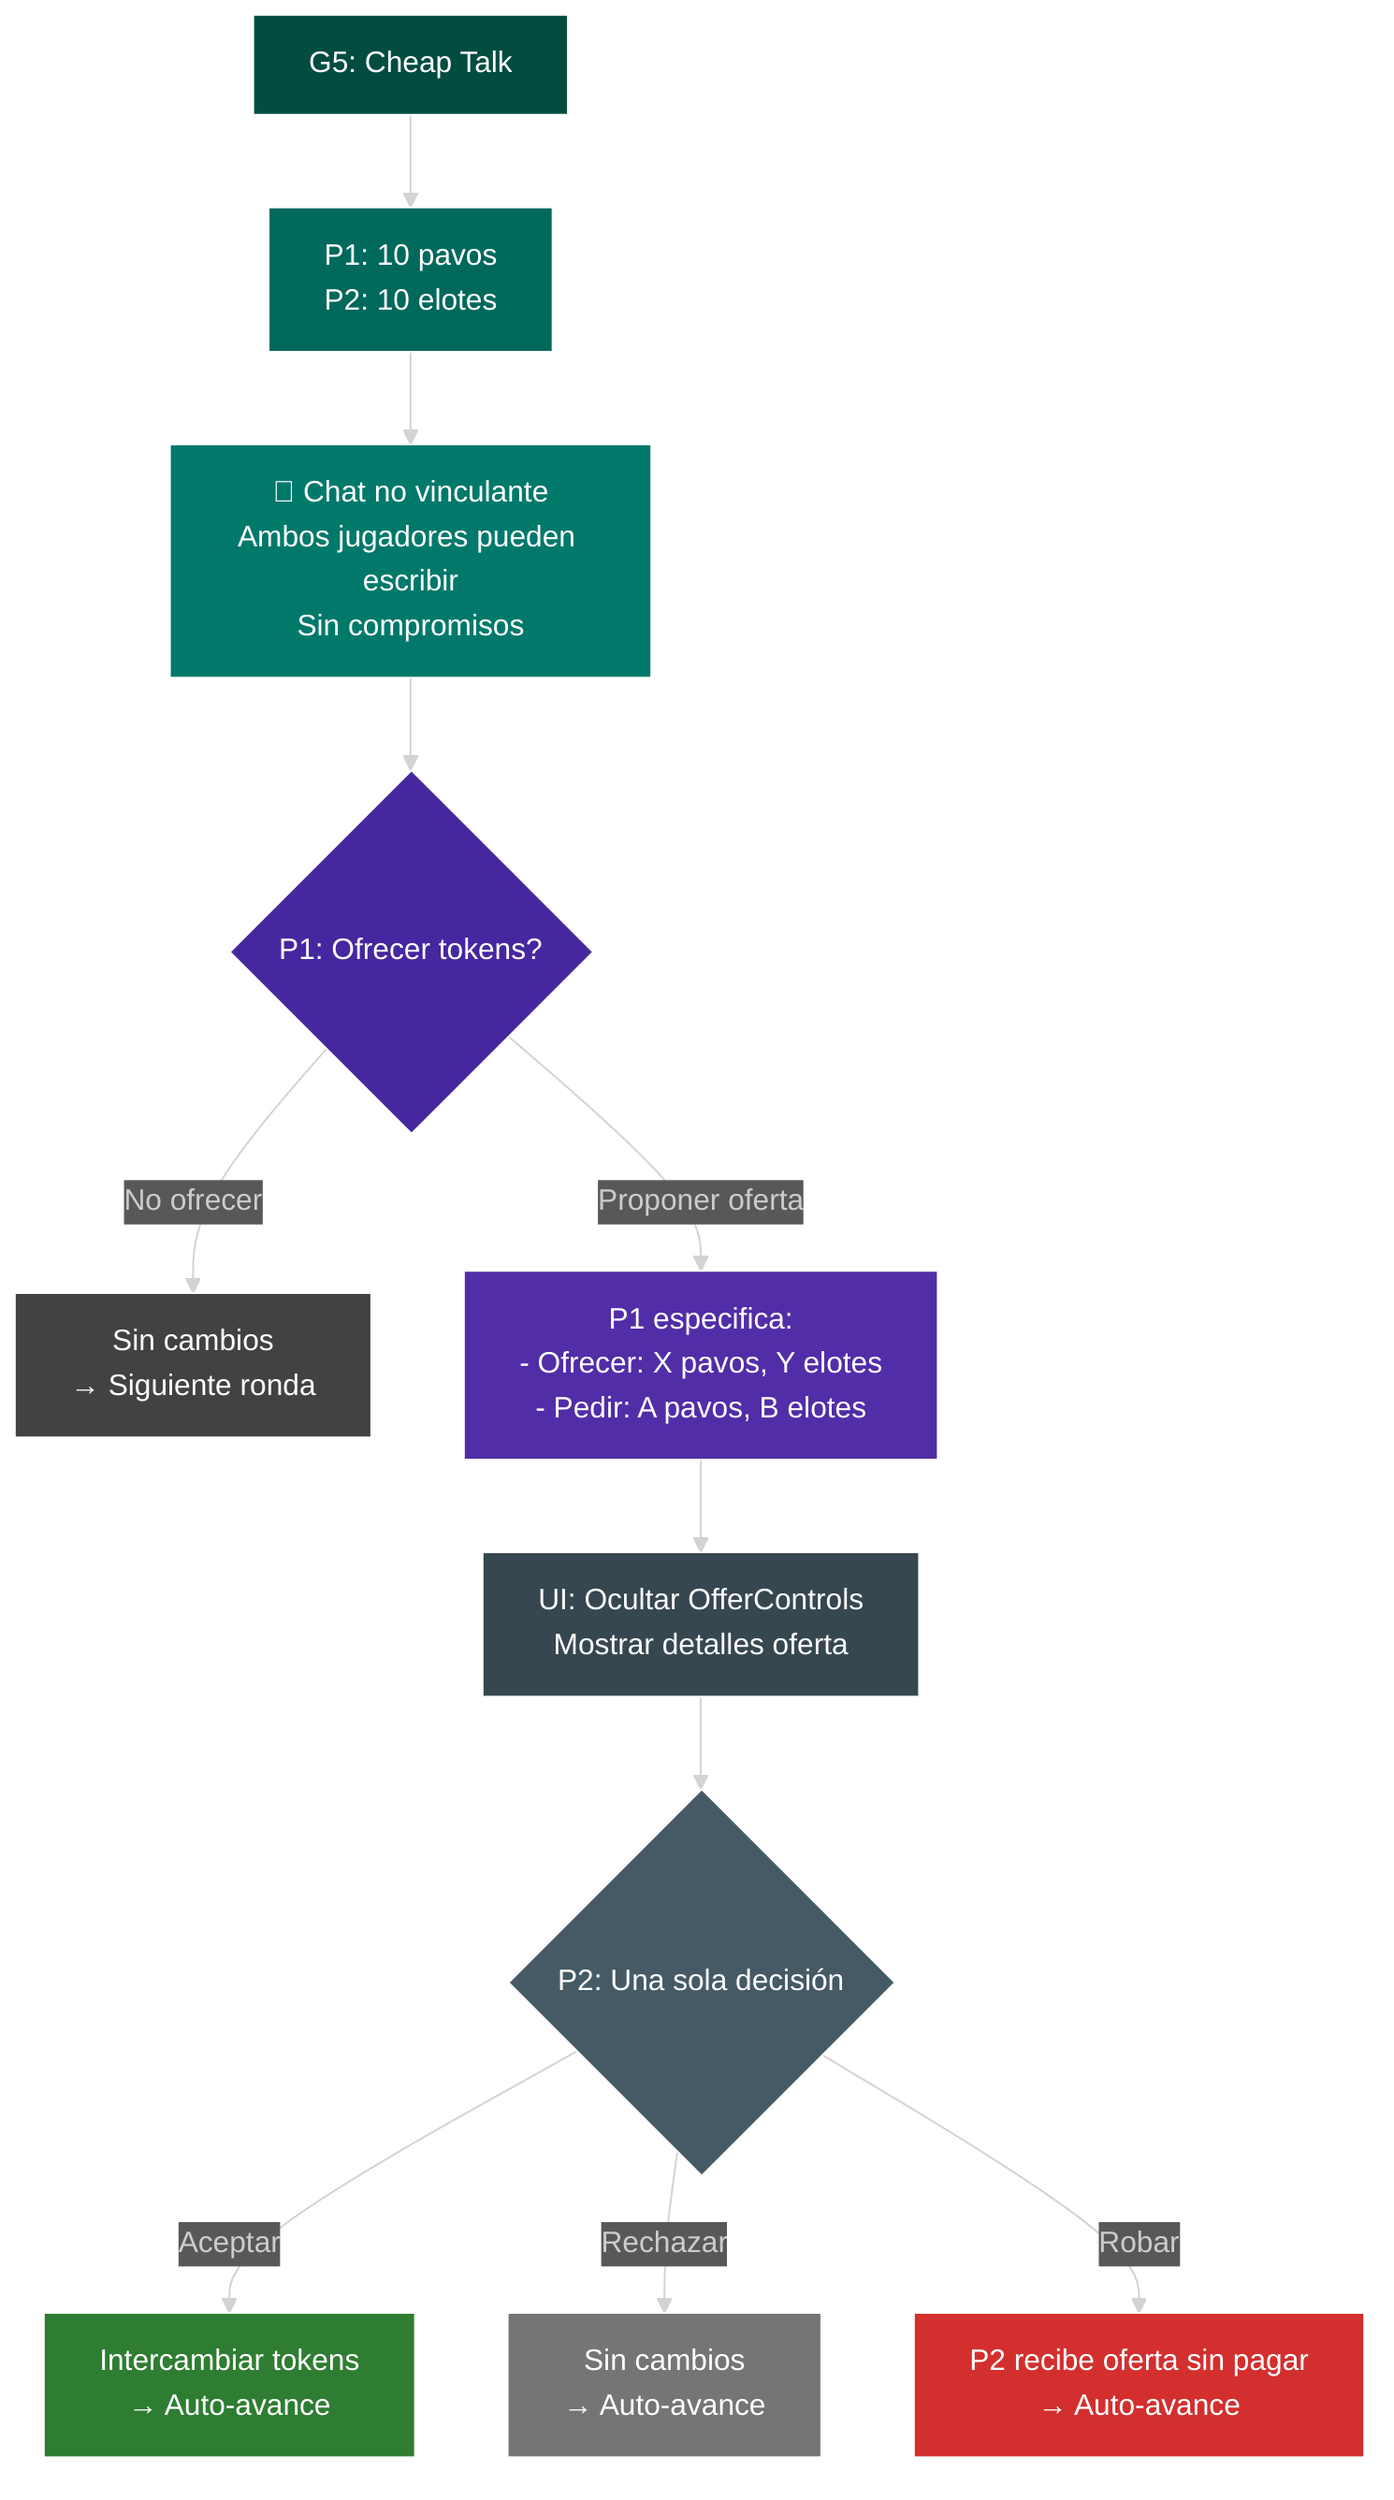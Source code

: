 flowchart TD
  Start[G5: Cheap Talk] --> Init[P1: 10 pavos<br/>P2: 10 elotes]
  Init --> Pre[💬 Chat no vinculante<br/>Ambos jugadores pueden escribir<br/>Sin compromisos]
  Pre --> A5{P1: Ofrecer tokens?}
  A5 -->|No ofrecer| O1[Sin cambios<br/>→ Siguiente ronda]
  A5 -->|Proponer oferta| B5[P1 especifica:<br/>- Ofrecer: X pavos, Y elotes<br/>- Pedir: A pavos, B elotes]
  
  B5 --> C5[UI: Ocultar OfferControls<br/>Mostrar detalles oferta]
  C5 --> D5{P2: Una sola decisión}
  
  D5 -->|Aceptar| O2[Intercambiar tokens<br/>→ Auto-avance]
  D5 -->|Rechazar| O3[Sin cambios<br/>→ Auto-avance]
  D5 -->|Robar| O4[P2 recibe oferta sin pagar<br/>→ Auto-avance]
  
  %%{init: {'theme':'dark'}}%%
  style Start fill:#004d40,stroke:#fff,color:#fff
  style Init fill:#00695c,stroke:#fff,color:#fff
  style Pre fill:#00796b,stroke:#fff,color:#fff
  style A5 fill:#4527a0,stroke:#fff,color:#fff
  style B5 fill:#512da8,stroke:#fff,color:#fff
  style C5 fill:#37474f,stroke:#fff,color:#fff
  style D5 fill:#455a64,stroke:#fff,color:#fff
  style O1 fill:#424242,stroke:#fff,color:#fff
  style O2 fill:#2e7d32,stroke:#fff,color:#fff
  style O3 fill:#757575,stroke:#fff,color:#fff
  style O4 fill:#d32f2f,stroke:#fff,color:#fff